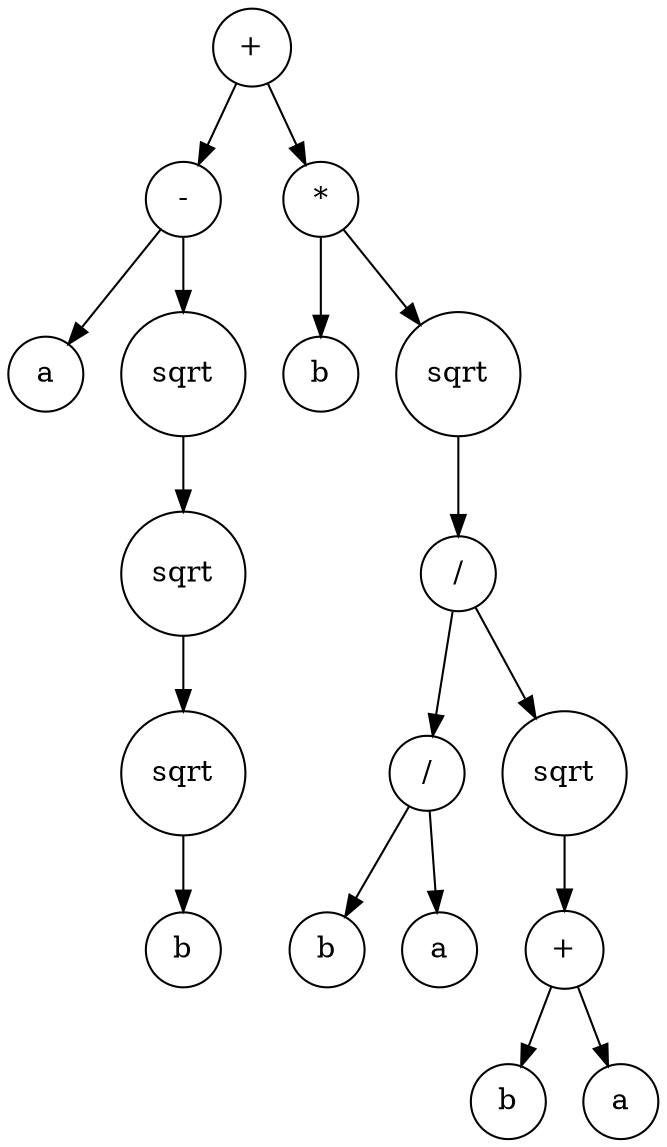 digraph g {
graph [ordering=out];
node [shape=circle];
n[label = "+"];
n0[label = "-"];
n00[label = "a"];
n0 -> n00;
n01[label = "sqrt"];
n010[label = "sqrt"];
n0100[label = "sqrt"];
n01000[label = "b"];
n0100 -> n01000;
n010 -> n0100;
n01 -> n010;
n0 -> n01;
n -> n0;
n1[label = "*"];
n10[label = "b"];
n1 -> n10;
n11[label = "sqrt"];
n110[label = "/"];
n1100[label = "/"];
n11000[label = "b"];
n1100 -> n11000;
n11001[label = "a"];
n1100 -> n11001;
n110 -> n1100;
n1101[label = "sqrt"];
n11010[label = "+"];
n110100[label = "b"];
n11010 -> n110100;
n110101[label = "a"];
n11010 -> n110101;
n1101 -> n11010;
n110 -> n1101;
n11 -> n110;
n1 -> n11;
n -> n1;
}
